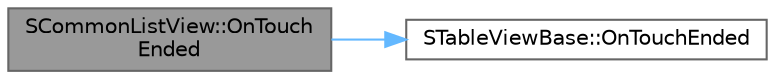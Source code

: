 digraph "SCommonListView::OnTouchEnded"
{
 // INTERACTIVE_SVG=YES
 // LATEX_PDF_SIZE
  bgcolor="transparent";
  edge [fontname=Helvetica,fontsize=10,labelfontname=Helvetica,labelfontsize=10];
  node [fontname=Helvetica,fontsize=10,shape=box,height=0.2,width=0.4];
  rankdir="LR";
  Node1 [id="Node000001",label="SCommonListView::OnTouch\lEnded",height=0.2,width=0.4,color="gray40", fillcolor="grey60", style="filled", fontcolor="black",tooltip="Called when a touchpad touch is ended (finger lifted)"];
  Node1 -> Node2 [id="edge1_Node000001_Node000002",color="steelblue1",style="solid",tooltip=" "];
  Node2 [id="Node000002",label="STableViewBase::OnTouchEnded",height=0.2,width=0.4,color="grey40", fillcolor="white", style="filled",URL="$dc/d5c/classSTableViewBase.html#a82fc59d46d62cd4b093617faae2a08a1",tooltip="Called when a touchpad touch is ended (finger lifted)"];
}
